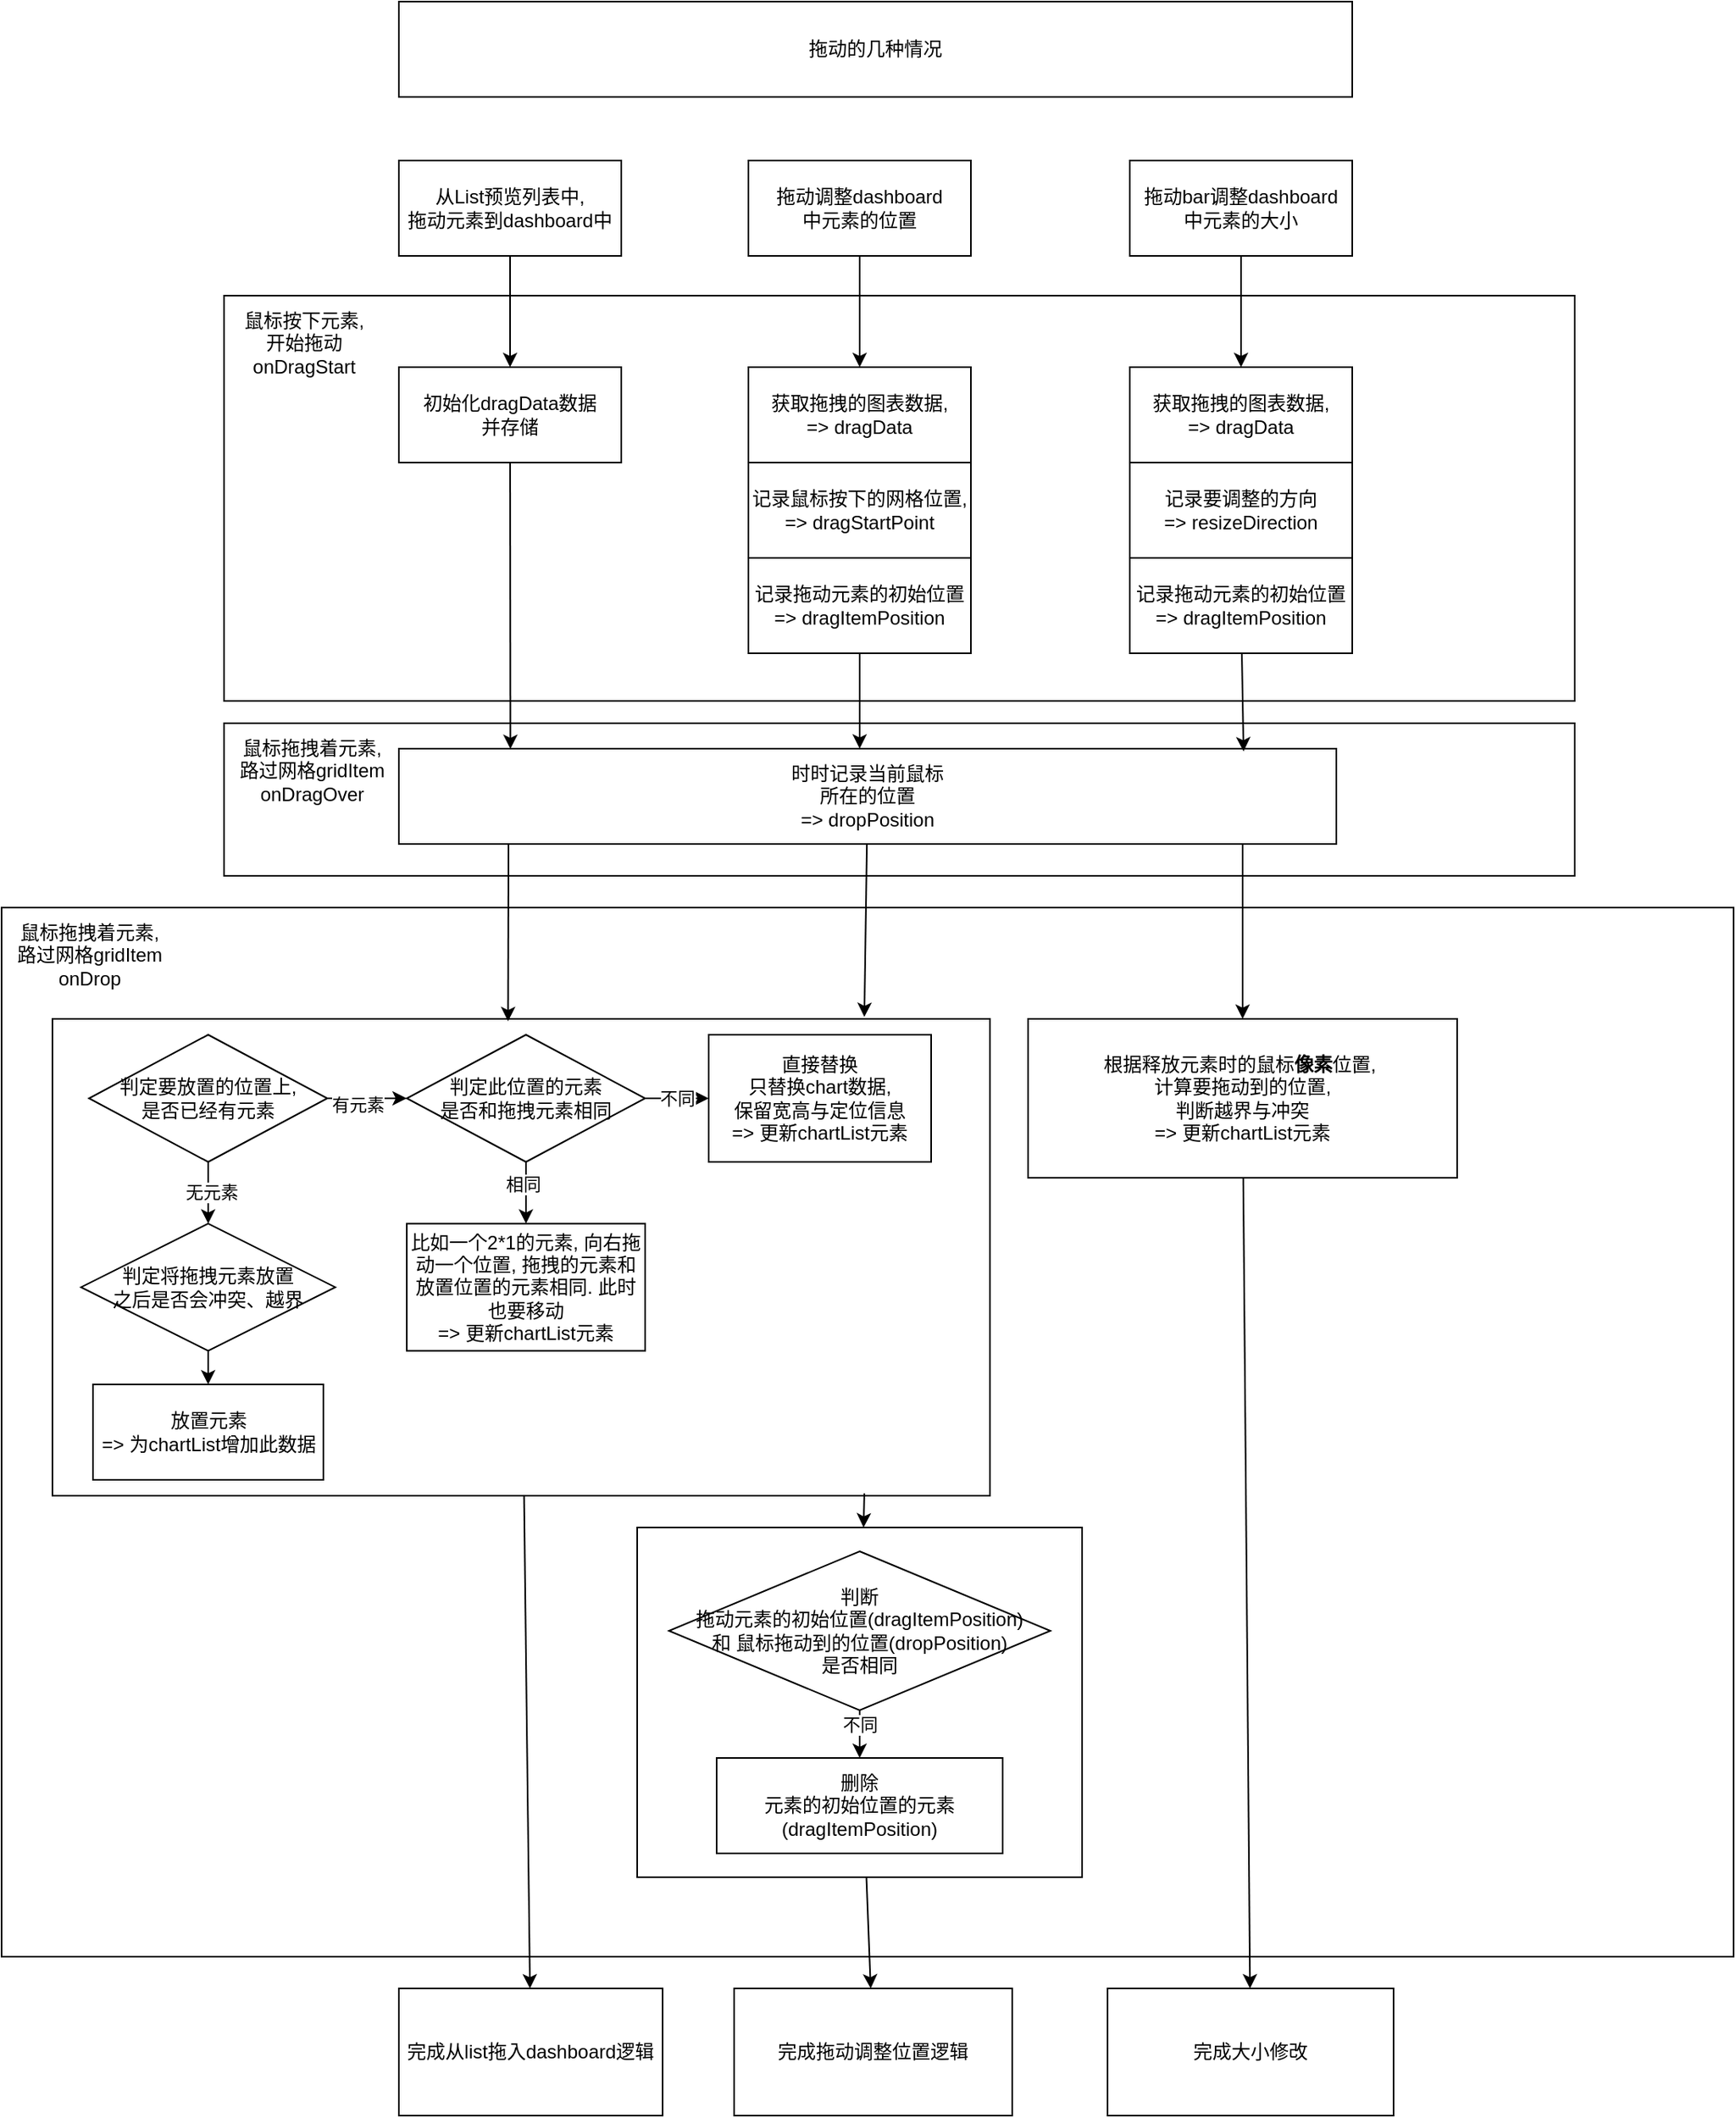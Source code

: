 <mxfile>
    <diagram id="EeSAo4yaw5Sp_afLqSVQ" name="第 1 页">
        <mxGraphModel dx="2631" dy="1149" grid="1" gridSize="10" guides="1" tooltips="1" connect="1" arrows="1" fold="1" page="1" pageScale="1" pageWidth="827" pageHeight="1169" math="0" shadow="0">
            <root>
                <mxCell id="0"/>
                <mxCell id="1" parent="0"/>
                <mxCell id="36" value="" style="rounded=0;whiteSpace=wrap;html=1;" parent="1" vertex="1">
                    <mxGeometry x="-180" y="800" width="1090" height="660" as="geometry"/>
                </mxCell>
                <mxCell id="90" value="" style="rounded=0;whiteSpace=wrap;html=1;" parent="1" vertex="1">
                    <mxGeometry x="-148" y="870" width="590" height="300" as="geometry"/>
                </mxCell>
                <mxCell id="5" value="拖动的几种情况" style="rounded=0;whiteSpace=wrap;html=1;" parent="1" vertex="1">
                    <mxGeometry x="70" y="230" width="600" height="60" as="geometry"/>
                </mxCell>
                <mxCell id="6" value="从List预览列表中,&lt;br&gt;拖动元素到dashboard中" style="rounded=0;whiteSpace=wrap;html=1;" parent="1" vertex="1">
                    <mxGeometry x="70" y="330" width="140" height="60" as="geometry"/>
                </mxCell>
                <mxCell id="7" value="拖动调整dashboard&lt;br&gt;中元素的位置" style="rounded=0;whiteSpace=wrap;html=1;" parent="1" vertex="1">
                    <mxGeometry x="290" y="330" width="140" height="60" as="geometry"/>
                </mxCell>
                <mxCell id="8" value="&lt;div&gt;拖动bar调整dashboard&lt;/div&gt;&lt;div&gt;中元素的大小&lt;/div&gt;" style="rounded=0;whiteSpace=wrap;html=1;" parent="1" vertex="1">
                    <mxGeometry x="530" y="330" width="140" height="60" as="geometry"/>
                </mxCell>
                <mxCell id="11" value="" style="rounded=0;whiteSpace=wrap;html=1;" parent="1" vertex="1">
                    <mxGeometry x="-40" y="415" width="850" height="255" as="geometry"/>
                </mxCell>
                <mxCell id="12" value="鼠标按下元素,&lt;br&gt;开始拖动&lt;br&gt;onDragStart" style="text;html=1;align=center;verticalAlign=middle;resizable=0;points=[];autosize=1;strokeColor=none;fillColor=none;" parent="1" vertex="1">
                    <mxGeometry x="-40" y="415" width="100" height="60" as="geometry"/>
                </mxCell>
                <mxCell id="17" value="初始化dragData数据&lt;br&gt;并存储" style="rounded=0;whiteSpace=wrap;html=1;" parent="1" vertex="1">
                    <mxGeometry x="70" y="460" width="140" height="60" as="geometry"/>
                </mxCell>
                <mxCell id="18" style="edgeStyle=none;html=1;entryX=0.5;entryY=0;entryDx=0;entryDy=0;" parent="1" source="6" target="17" edge="1">
                    <mxGeometry relative="1" as="geometry"/>
                </mxCell>
                <mxCell id="20" value="获取拖拽的图表数据,&lt;br&gt;=&amp;gt; dragData" style="rounded=0;whiteSpace=wrap;html=1;" parent="1" vertex="1">
                    <mxGeometry x="290" y="460" width="140" height="60" as="geometry"/>
                </mxCell>
                <mxCell id="21" style="edgeStyle=none;html=1;entryX=0.5;entryY=0;entryDx=0;entryDy=0;" parent="1" source="7" target="20" edge="1">
                    <mxGeometry relative="1" as="geometry"/>
                </mxCell>
                <mxCell id="22" value="记录鼠标按下的网格位置,&lt;br&gt;=&amp;gt; dragStartPoint" style="rounded=0;whiteSpace=wrap;html=1;" parent="1" vertex="1">
                    <mxGeometry x="290" y="520" width="140" height="60" as="geometry"/>
                </mxCell>
                <mxCell id="24" value="记录要调整的方向&lt;br&gt;=&amp;gt; resizeDirection" style="rounded=0;whiteSpace=wrap;html=1;" parent="1" vertex="1">
                    <mxGeometry x="530" y="520" width="140" height="60" as="geometry"/>
                </mxCell>
                <mxCell id="26" style="edgeStyle=none;html=1;entryX=0.5;entryY=0;entryDx=0;entryDy=0;" parent="1" source="8" target="29" edge="1">
                    <mxGeometry relative="1" as="geometry"/>
                </mxCell>
                <mxCell id="29" value="获取拖拽的图表数据,&lt;br&gt;=&amp;gt; dragData" style="rounded=0;whiteSpace=wrap;html=1;" parent="1" vertex="1">
                    <mxGeometry x="530" y="460" width="140" height="60" as="geometry"/>
                </mxCell>
                <mxCell id="30" value="记录拖动元素的初始位置&lt;br&gt;=&amp;gt; dragItemPosition" style="rounded=0;whiteSpace=wrap;html=1;" parent="1" vertex="1">
                    <mxGeometry x="290" y="580" width="140" height="60" as="geometry"/>
                </mxCell>
                <mxCell id="31" value="记录拖动元素的初始位置&lt;br&gt;=&amp;gt; dragItemPosition" style="rounded=0;whiteSpace=wrap;html=1;" parent="1" vertex="1">
                    <mxGeometry x="530" y="580" width="140" height="60" as="geometry"/>
                </mxCell>
                <mxCell id="32" value="" style="rounded=0;whiteSpace=wrap;html=1;" parent="1" vertex="1">
                    <mxGeometry x="-40" y="684" width="850" height="96" as="geometry"/>
                </mxCell>
                <mxCell id="33" value="鼠标拖拽着元素,&lt;br&gt;路过网格gridItem&lt;br&gt;onDragOver" style="text;html=1;align=center;verticalAlign=middle;resizable=0;points=[];autosize=1;strokeColor=none;fillColor=none;" parent="1" vertex="1">
                    <mxGeometry x="-40" y="684" width="110" height="60" as="geometry"/>
                </mxCell>
                <mxCell id="35" value="时时记录当前鼠标&lt;br&gt;所在的位置&lt;br&gt;=&amp;gt;&amp;nbsp;dropPosition" style="rounded=0;whiteSpace=wrap;html=1;" parent="1" vertex="1">
                    <mxGeometry x="70" y="700" width="590" height="60" as="geometry"/>
                </mxCell>
                <mxCell id="37" value="鼠标拖拽着元素,&lt;br&gt;路过网格gridItem&lt;br&gt;onDrop" style="text;html=1;align=center;verticalAlign=middle;resizable=0;points=[];autosize=1;strokeColor=none;fillColor=none;" parent="1" vertex="1">
                    <mxGeometry x="-180" y="800" width="110" height="60" as="geometry"/>
                </mxCell>
                <mxCell id="39" style="edgeStyle=none;html=1;entryX=0.119;entryY=0.003;entryDx=0;entryDy=0;entryPerimeter=0;" parent="1" source="17" target="35" edge="1">
                    <mxGeometry relative="1" as="geometry">
                        <mxPoint x="138.16" y="816.52" as="targetPoint"/>
                    </mxGeometry>
                </mxCell>
                <mxCell id="41" style="edgeStyle=none;html=1;" parent="1" source="30" edge="1">
                    <mxGeometry relative="1" as="geometry">
                        <mxPoint x="360" y="700" as="targetPoint"/>
                    </mxGeometry>
                </mxCell>
                <mxCell id="42" style="edgeStyle=none;html=1;entryX=0.901;entryY=0.029;entryDx=0;entryDy=0;entryPerimeter=0;" parent="1" source="31" target="35" edge="1">
                    <mxGeometry relative="1" as="geometry">
                        <mxPoint x="640" y="818.5" as="targetPoint"/>
                    </mxGeometry>
                </mxCell>
                <mxCell id="45" value="判定要放置的位置上,&lt;br&gt;是否已经有元素" style="rhombus;whiteSpace=wrap;html=1;" parent="1" vertex="1">
                    <mxGeometry x="-125" y="880" width="150" height="80" as="geometry"/>
                </mxCell>
                <mxCell id="52" value="" style="endArrow=classic;html=1;fontFamily=Helvetica;fontSize=11;fontColor=default;align=center;strokeColor=default;" parent="1" source="45" target="64" edge="1">
                    <mxGeometry width="50" height="50" relative="1" as="geometry">
                        <mxPoint x="5" y="920" as="sourcePoint"/>
                        <mxPoint x="65" y="920" as="targetPoint"/>
                    </mxGeometry>
                </mxCell>
                <mxCell id="53" value="有元素" style="edgeLabel;html=1;align=center;verticalAlign=middle;resizable=0;points=[];" parent="52" vertex="1" connectable="0">
                    <mxGeometry x="-0.236" y="-3" relative="1" as="geometry">
                        <mxPoint y="1" as="offset"/>
                    </mxGeometry>
                </mxCell>
                <mxCell id="57" value="" style="endArrow=classic;html=1;" parent="1" source="45" target="58" edge="1">
                    <mxGeometry width="50" height="50" relative="1" as="geometry">
                        <mxPoint x="-50" y="1010" as="sourcePoint"/>
                        <mxPoint x="-50" y="1030.711" as="targetPoint"/>
                    </mxGeometry>
                </mxCell>
                <mxCell id="59" value="无元素" style="edgeLabel;html=1;align=center;verticalAlign=middle;resizable=0;points=[];" parent="57" vertex="1" connectable="0">
                    <mxGeometry x="-0.05" y="2" relative="1" as="geometry">
                        <mxPoint as="offset"/>
                    </mxGeometry>
                </mxCell>
                <mxCell id="58" value="判定将拖拽元素放置&lt;br&gt;之后是否会冲突、越界" style="rhombus;whiteSpace=wrap;html=1;fontFamily=Helvetica;fontSize=12;fontColor=default;align=center;strokeColor=default;fillColor=default;" parent="1" vertex="1">
                    <mxGeometry x="-130" y="998.82" width="160" height="80" as="geometry"/>
                </mxCell>
                <mxCell id="64" value="判定此位置的元素&lt;br&gt;是否和拖拽元素相同" style="rhombus;whiteSpace=wrap;html=1;" parent="1" vertex="1">
                    <mxGeometry x="75" y="880" width="150" height="80" as="geometry"/>
                </mxCell>
                <mxCell id="65" value="&lt;div&gt;直接替换&lt;/div&gt;&lt;div&gt;只替换chart数据,&lt;/div&gt;&lt;div&gt;保留宽高与定位信息&lt;/div&gt;&lt;div&gt;=&amp;gt; 更新chartList元素&lt;br&gt;&lt;/div&gt;" style="rounded=0;whiteSpace=wrap;html=1;fontFamily=Helvetica;fontSize=12;fontColor=default;align=center;strokeColor=default;fillColor=default;" parent="1" vertex="1">
                    <mxGeometry x="265" y="880" width="140" height="80" as="geometry"/>
                </mxCell>
                <mxCell id="66" value="不同" style="edgeStyle=none;html=1;" parent="1" source="64" target="65" edge="1">
                    <mxGeometry relative="1" as="geometry"/>
                </mxCell>
                <mxCell id="67" value="比如一个2*1的元素, 向右拖动一个位置, 拖拽的元素和放置位置的元素相同. 此时也要移动&lt;br&gt;=&amp;gt; 更新chartList元素" style="rounded=0;whiteSpace=wrap;html=1;fontFamily=Helvetica;fontSize=12;fontColor=default;align=center;strokeColor=default;fillColor=default;" parent="1" vertex="1">
                    <mxGeometry x="75" y="998.82" width="150" height="80" as="geometry"/>
                </mxCell>
                <mxCell id="68" value="" style="edgeStyle=none;html=1;" parent="1" source="64" target="67" edge="1">
                    <mxGeometry relative="1" as="geometry"/>
                </mxCell>
                <mxCell id="69" value="相同" style="edgeLabel;html=1;align=center;verticalAlign=middle;resizable=0;points=[];" parent="68" vertex="1" connectable="0">
                    <mxGeometry x="-0.3" y="-2" relative="1" as="geometry">
                        <mxPoint as="offset"/>
                    </mxGeometry>
                </mxCell>
                <mxCell id="73" value="放置元素&lt;br&gt;=&amp;gt; 为chartList增加此数据" style="rounded=0;whiteSpace=wrap;html=1;" parent="1" vertex="1">
                    <mxGeometry x="-122.5" y="1100" width="145" height="60" as="geometry"/>
                </mxCell>
                <mxCell id="74" value="" style="endArrow=classic;html=1;entryX=0.5;entryY=0;entryDx=0;entryDy=0;" parent="1" source="58" target="73" edge="1">
                    <mxGeometry width="50" height="50" relative="1" as="geometry">
                        <mxPoint x="-50" y="1128.82" as="sourcePoint"/>
                        <mxPoint x="-50" y="1149.531" as="targetPoint"/>
                    </mxGeometry>
                </mxCell>
                <mxCell id="91" value="" style="endArrow=classic;html=1;entryX=0.486;entryY=0.005;entryDx=0;entryDy=0;entryPerimeter=0;" parent="1" target="90" edge="1">
                    <mxGeometry width="50" height="50" relative="1" as="geometry">
                        <mxPoint x="139" y="760" as="sourcePoint"/>
                        <mxPoint x="360" y="950.711" as="targetPoint"/>
                    </mxGeometry>
                </mxCell>
                <mxCell id="92" value="" style="endArrow=classic;html=1;entryX=0.866;entryY=-0.004;entryDx=0;entryDy=0;entryPerimeter=0;" parent="1" source="35" target="90" edge="1">
                    <mxGeometry width="50" height="50" relative="1" as="geometry">
                        <mxPoint x="360" y="930" as="sourcePoint"/>
                        <mxPoint x="360" y="950.711" as="targetPoint"/>
                    </mxGeometry>
                </mxCell>
                <mxCell id="94" value="" style="endArrow=classic;html=1;exitX=0.866;exitY=0.995;exitDx=0;exitDy=0;exitPerimeter=0;" parent="1" source="90" target="95" edge="1">
                    <mxGeometry width="50" height="50" relative="1" as="geometry">
                        <mxPoint x="360" y="1180" as="sourcePoint"/>
                        <mxPoint x="80" y="1251" as="targetPoint"/>
                    </mxGeometry>
                </mxCell>
                <mxCell id="95" value="" style="rounded=0;whiteSpace=wrap;html=1;" parent="1" vertex="1">
                    <mxGeometry x="220" y="1190" width="280" height="220" as="geometry"/>
                </mxCell>
                <mxCell id="97" value="判断&lt;br style=&quot;border-color: var(--border-color);&quot;&gt;拖动元素的初始位置(dragItemPosition)&lt;br style=&quot;border-color: var(--border-color);&quot;&gt;和&amp;nbsp;鼠标拖动到的位置(dropPosition)&lt;br style=&quot;border-color: var(--border-color);&quot;&gt;是否相同" style="rhombus;whiteSpace=wrap;html=1;" vertex="1" parent="1">
                    <mxGeometry x="240" y="1205" width="240" height="100" as="geometry"/>
                </mxCell>
                <mxCell id="98" value="删除&lt;br&gt;元素的初始位置的元素(dragItemPosition)" style="rounded=0;whiteSpace=wrap;html=1;" vertex="1" parent="1">
                    <mxGeometry x="270" y="1335" width="180" height="60" as="geometry"/>
                </mxCell>
                <mxCell id="99" value="" style="edgeStyle=none;html=1;" edge="1" parent="1" source="97" target="98">
                    <mxGeometry relative="1" as="geometry"/>
                </mxCell>
                <mxCell id="100" value="不同" style="edgeLabel;html=1;align=center;verticalAlign=middle;resizable=0;points=[];" vertex="1" connectable="0" parent="99">
                    <mxGeometry x="-0.693" y="4" relative="1" as="geometry">
                        <mxPoint x="-4" y="4" as="offset"/>
                    </mxGeometry>
                </mxCell>
                <mxCell id="101" value="" style="endArrow=classic;html=1;" edge="1" parent="1" source="90" target="104">
                    <mxGeometry width="50" height="50" relative="1" as="geometry">
                        <mxPoint x="145" y="1190" as="sourcePoint"/>
                        <mxPoint x="145" y="1210.711" as="targetPoint"/>
                    </mxGeometry>
                </mxCell>
                <mxCell id="104" value="完成从list拖入dashboard逻辑" style="rounded=0;whiteSpace=wrap;html=1;" vertex="1" parent="1">
                    <mxGeometry x="70" y="1480" width="166" height="80" as="geometry"/>
                </mxCell>
                <mxCell id="105" value="完成拖动调整位置逻辑" style="rounded=0;whiteSpace=wrap;html=1;" vertex="1" parent="1">
                    <mxGeometry x="281" y="1480" width="175" height="80" as="geometry"/>
                </mxCell>
                <mxCell id="106" value="" style="edgeStyle=none;html=1;" edge="1" parent="1" source="95" target="105">
                    <mxGeometry relative="1" as="geometry"/>
                </mxCell>
                <mxCell id="109" value="根据释放元素时的鼠标&lt;b&gt;像素&lt;/b&gt;位置,&amp;nbsp;&lt;br&gt;计算要拖动到的位置, &lt;br&gt;判断越界与冲突&lt;br&gt;=&amp;gt;&amp;nbsp;更新chartList元素" style="rounded=0;whiteSpace=wrap;html=1;" vertex="1" parent="1">
                    <mxGeometry x="466" y="870" width="270" height="100" as="geometry"/>
                </mxCell>
                <mxCell id="110" value="" style="endArrow=classic;html=1;entryX=0.5;entryY=0;entryDx=0;entryDy=0;exitX=0.9;exitY=1;exitDx=0;exitDy=0;exitPerimeter=0;" edge="1" parent="1" source="35" target="109">
                    <mxGeometry width="50" height="50" relative="1" as="geometry">
                        <mxPoint x="640" y="860" as="sourcePoint"/>
                        <mxPoint x="660" y="830" as="targetPoint"/>
                    </mxGeometry>
                </mxCell>
                <mxCell id="114" value="完成大小修改" style="rounded=0;whiteSpace=wrap;html=1;" vertex="1" parent="1">
                    <mxGeometry x="516" y="1480" width="180" height="80" as="geometry"/>
                </mxCell>
                <mxCell id="115" value="" style="edgeStyle=none;html=1;" edge="1" parent="1" source="109" target="114">
                    <mxGeometry relative="1" as="geometry"/>
                </mxCell>
            </root>
        </mxGraphModel>
    </diagram>
</mxfile>
